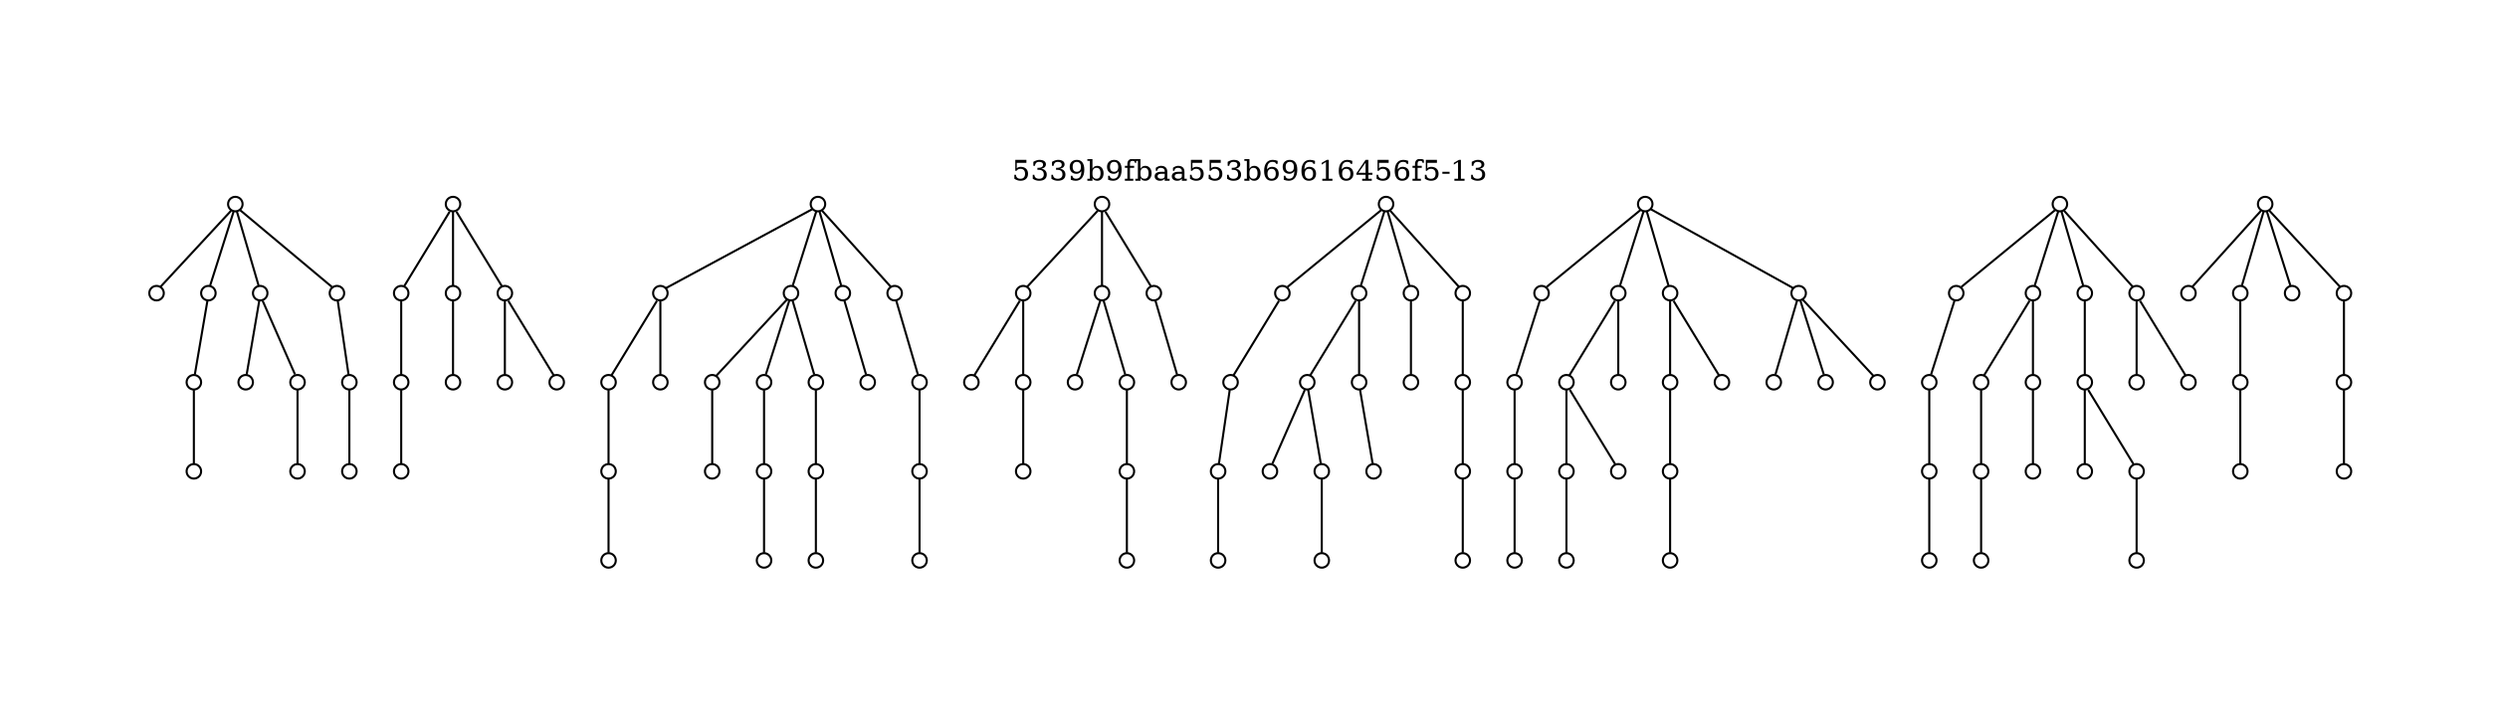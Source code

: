 strict graph "5339b9fbaa553b69616456f5-13" {
labelloc=t;
ratio=auto;
pad="1.0";
label="5339b9fbaa553b69616456f5-13";
node [fixedsize=true, width="0.1", shape=circle, height="0.1", label=""];
0;
1;
2;
3;
4;
12;
15;
16;
20;
52;
68;
83;
341;
343;
344;
345;
353;
354;
359;
361;
391;
682;
683;
684;
685;
686;
687;
688;
692;
693;
694;
695;
699;
703;
724;
728;
732;
753;
768;
870;
884;
968;
1023;
1024;
1026;
1027;
1030;
1031;
1038;
1039;
1041;
1057;
1089;
1289;
1364;
1365;
1366;
1367;
1368;
1369;
1373;
1376;
1379;
1382;
1386;
1402;
1404;
1416;
1437;
1453;
1526;
1659;
1705;
1706;
1707;
1708;
1709;
1710;
1716;
1717;
1718;
1721;
1722;
1723;
1725;
1728;
1750;
1752;
1759;
1801;
1888;
1925;
2046;
2047;
2048;
2049;
2050;
2052;
2055;
2057;
2060;
2064;
2065;
2072;
2083;
2094;
2103;
2105;
2152;
2196;
2285;
2387;
2388;
2389;
2390;
2391;
2399;
2407;
2439;
2471;
0 -- 1;
0 -- 2;
0 -- 4;
2 -- 12;
0 -- 3;
3 -- 15;
3 -- 16;
20 -- 83;
4 -- 20;
12 -- 52;
16 -- 68;
341 -- 343;
343 -- 353;
344 -- 354;
341 -- 344;
341 -- 345;
345 -- 359;
345 -- 361;
353 -- 391;
682 -- 683;
682 -- 684;
682 -- 685;
682 -- 686;
683 -- 687;
683 -- 688;
684 -- 692;
692 -- 724;
684 -- 693;
693 -- 728;
684 -- 694;
694 -- 732;
685 -- 695;
699 -- 753;
686 -- 699;
687 -- 703;
728 -- 870;
732 -- 884;
753 -- 968;
703 -- 768;
1023 -- 1024;
1026 -- 1038;
1026 -- 1039;
1023 -- 1026;
1027 -- 1041;
1023 -- 1027;
1024 -- 1030;
1024 -- 1031;
1031 -- 1057;
1039 -- 1089;
1089 -- 1289;
1364 -- 1365;
1364 -- 1366;
1364 -- 1367;
1364 -- 1368;
1365 -- 1369;
1366 -- 1373;
1373 -- 1402;
1373 -- 1404;
1366 -- 1376;
1376 -- 1416;
1367 -- 1379;
1382 -- 1437;
1368 -- 1382;
1369 -- 1386;
1386 -- 1453;
1404 -- 1526;
1437 -- 1659;
1705 -- 1708;
1705 -- 1709;
1705 -- 1706;
1705 -- 1707;
1706 -- 1710;
1707 -- 1717;
1707 -- 1716;
1708 -- 1718;
1708 -- 1721;
1709 -- 1725;
1709 -- 1722;
1709 -- 1723;
1710 -- 1728;
1716 -- 1750;
1716 -- 1752;
1718 -- 1759;
1728 -- 1801;
1750 -- 1888;
1759 -- 1925;
2046 -- 2050;
2046 -- 2049;
2046 -- 2048;
2046 -- 2047;
2047 -- 2052;
2048 -- 2055;
2048 -- 2057;
2055 -- 2083;
2060 -- 2103;
2060 -- 2105;
2049 -- 2060;
2050 -- 2064;
2050 -- 2065;
2052 -- 2072;
2057 -- 2094;
2072 -- 2152;
2083 -- 2196;
2105 -- 2285;
2387 -- 2389;
2387 -- 2388;
2387 -- 2390;
2391 -- 2407;
2387 -- 2391;
2389 -- 2399;
2399 -- 2439;
2407 -- 2471;
}
